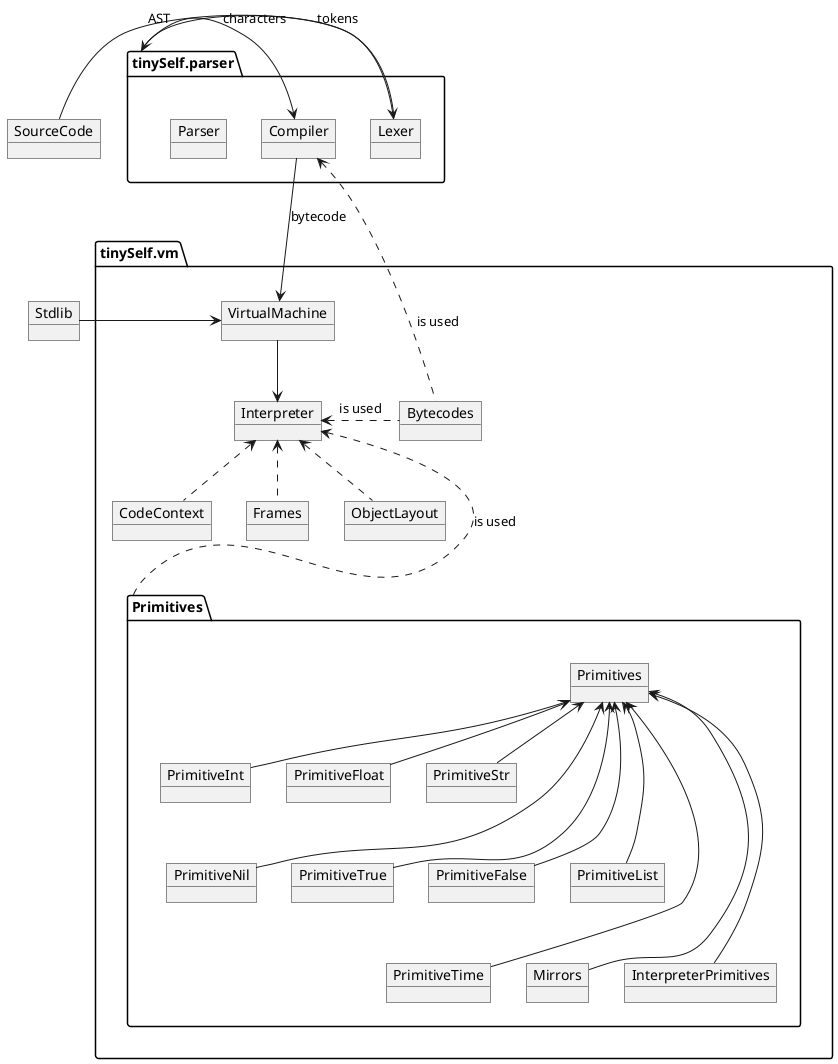 @startuml

object SourceCode {
}

package Parser as "tinySelf.parser" {

    object Lexer {
    }

    object Parser {
    }

    object Compiler {
    }
}


object Stdlib {
}

package VM as "tinySelf.vm" {
    object Interpreter {
    }

    object Bytecodes {
    }

    object CodeContext {
    }

    object Frames {
    }

    object ObjectLayout {
    }

    object VirtualMachine {
    }

    Primitives .u..> Interpreter: is used
    Bytecodes .l.> Interpreter: is used
    Bytecodes .u..> Compiler: is used

    CodeContext .u.> Interpreter
    Frames .u.> Interpreter
    ObjectLayout .u.> Interpreter

    Stdlib -r--> VirtualMachine
    Stdlib -u[hidden]- SourceCode

    package Primitives as "tinySelf.vm.primitives  " {
        object Primitives {
        }
        object PrimitiveInt {
        }
        object PrimitiveFloat {
        }
        object PrimitiveStr {
        }
        object PrimitiveNil {
        }
        object PrimitiveTrue {
        }
        object PrimitiveFalse {
        }
        object PrimitiveList {
        }
        object PrimitiveTime {
        }
        object Mirrors {
        }
        object InterpreterPrimitives {
        }

        PrimitiveInt -u-> Primitives
        PrimitiveFloat -u-> Primitives
        PrimitiveStr -u-> Primitives
        PrimitiveNil -u--> Primitives
        PrimitiveTrue -u--> Primitives
        PrimitiveFalse -u--> Primitives
        PrimitiveList -u--> Primitives
        PrimitiveTime -u---> Primitives
        Mirrors -u---> Primitives
        InterpreterPrimitives -u---> Primitives
    }
}

SourceCode -r-> Lexer: characters
Lexer -r-> Parser: tokens
Parser -r-> Compiler: AST

Compiler -d-> VirtualMachine: bytecode
VirtualMachine -d-> Interpreter

@enduml